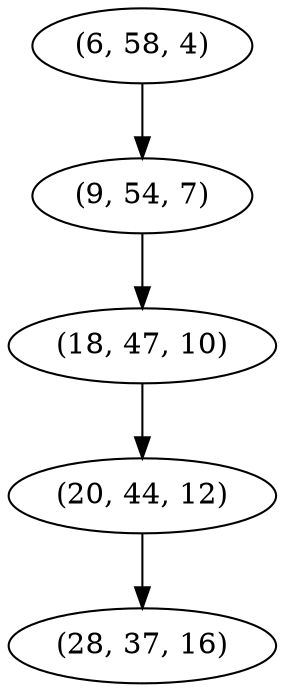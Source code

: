 digraph tree {
    "(6, 58, 4)";
    "(9, 54, 7)";
    "(18, 47, 10)";
    "(20, 44, 12)";
    "(28, 37, 16)";
    "(6, 58, 4)" -> "(9, 54, 7)";
    "(9, 54, 7)" -> "(18, 47, 10)";
    "(18, 47, 10)" -> "(20, 44, 12)";
    "(20, 44, 12)" -> "(28, 37, 16)";
}
